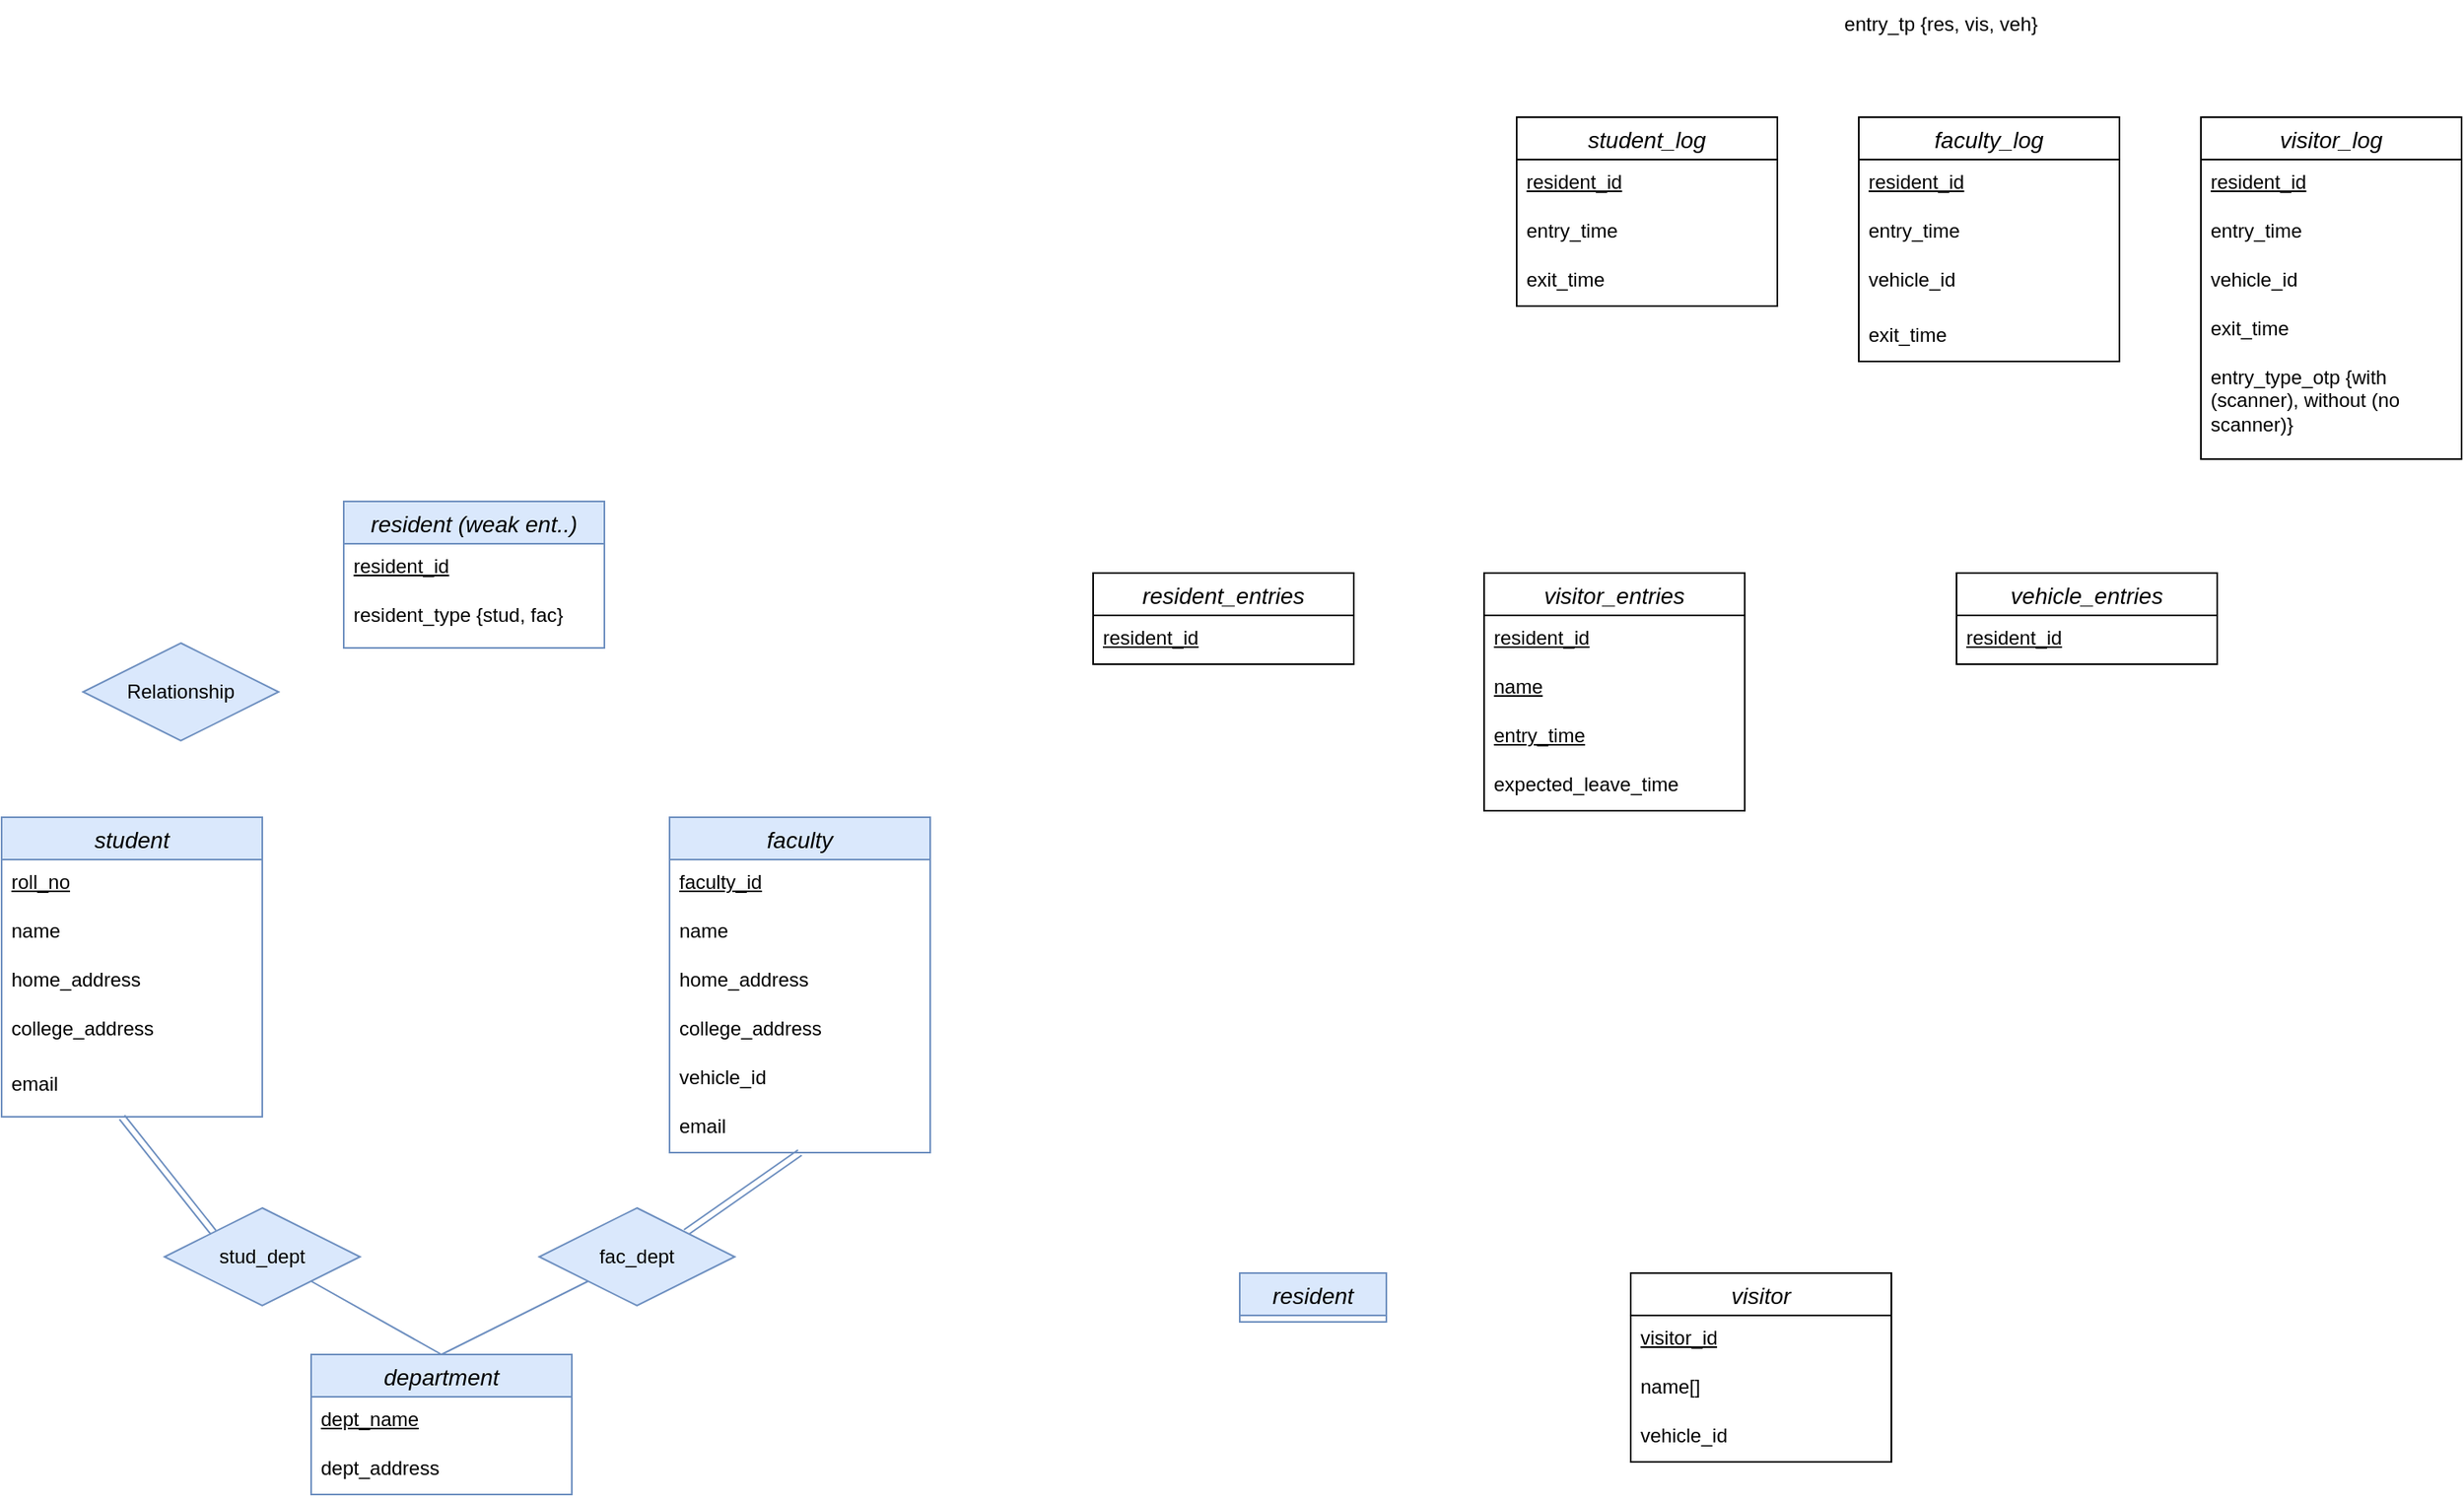 <mxfile version="26.1.0">
  <diagram id="R2lEEEUBdFMjLlhIrx00" name="Page-1">
    <mxGraphModel dx="881" dy="637" grid="1" gridSize="10" guides="1" tooltips="1" connect="1" arrows="1" fold="1" page="1" pageScale="1" pageWidth="850" pageHeight="1100" math="0" shadow="0" extFonts="Permanent Marker^https://fonts.googleapis.com/css?family=Permanent+Marker">
      <root>
        <mxCell id="0" />
        <mxCell id="1" parent="0" />
        <mxCell id="sdOK8D_c6vdAgy1qnKHL-14" value="resident (weak ent..)" style="swimlane;fontStyle=2;childLayout=stackLayout;horizontal=1;startSize=26;horizontalStack=0;resizeParent=1;resizeParentMax=0;resizeLast=0;collapsible=1;marginBottom=0;align=center;fontSize=14;fillColor=#dae8fc;strokeColor=#6c8ebf;" parent="1" vertex="1">
          <mxGeometry x="250" y="396" width="160" height="90" as="geometry">
            <mxRectangle x="250" y="396" width="90" height="30" as="alternateBounds" />
          </mxGeometry>
        </mxCell>
        <mxCell id="sdOK8D_c6vdAgy1qnKHL-15" value="&lt;u&gt;resident_id&lt;/u&gt;" style="text;strokeColor=none;fillColor=none;spacingLeft=4;spacingRight=4;overflow=hidden;rotatable=0;points=[[0,0.5],[1,0.5]];portConstraint=eastwest;fontSize=12;whiteSpace=wrap;html=1;" parent="sdOK8D_c6vdAgy1qnKHL-14" vertex="1">
          <mxGeometry y="26" width="160" height="30" as="geometry" />
        </mxCell>
        <mxCell id="sdOK8D_c6vdAgy1qnKHL-16" value="resident_type {stud, fac}" style="text;strokeColor=none;fillColor=none;spacingLeft=4;spacingRight=4;overflow=hidden;rotatable=0;points=[[0,0.5],[1,0.5]];portConstraint=eastwest;fontSize=12;whiteSpace=wrap;html=1;" parent="sdOK8D_c6vdAgy1qnKHL-14" vertex="1">
          <mxGeometry y="56" width="160" height="34" as="geometry" />
        </mxCell>
        <mxCell id="sdOK8D_c6vdAgy1qnKHL-18" value="student" style="swimlane;fontStyle=2;childLayout=stackLayout;horizontal=1;startSize=26;horizontalStack=0;resizeParent=1;resizeParentMax=0;resizeLast=0;collapsible=1;marginBottom=0;align=center;fontSize=14;fillColor=#dae8fc;strokeColor=#6c8ebf;" parent="1" vertex="1">
          <mxGeometry x="40" y="590" width="160" height="184" as="geometry" />
        </mxCell>
        <mxCell id="sdOK8D_c6vdAgy1qnKHL-19" value="&lt;u&gt;roll_no&lt;/u&gt;" style="text;strokeColor=none;fillColor=none;spacingLeft=4;spacingRight=4;overflow=hidden;rotatable=0;points=[[0,0.5],[1,0.5]];portConstraint=eastwest;fontSize=12;whiteSpace=wrap;html=1;" parent="sdOK8D_c6vdAgy1qnKHL-18" vertex="1">
          <mxGeometry y="26" width="160" height="30" as="geometry" />
        </mxCell>
        <mxCell id="sdOK8D_c6vdAgy1qnKHL-20" value="name" style="text;strokeColor=none;fillColor=none;spacingLeft=4;spacingRight=4;overflow=hidden;rotatable=0;points=[[0,0.5],[1,0.5]];portConstraint=eastwest;fontSize=12;whiteSpace=wrap;html=1;" parent="sdOK8D_c6vdAgy1qnKHL-18" vertex="1">
          <mxGeometry y="56" width="160" height="30" as="geometry" />
        </mxCell>
        <mxCell id="sdOK8D_c6vdAgy1qnKHL-23" value="home_address" style="text;strokeColor=none;fillColor=none;spacingLeft=4;spacingRight=4;overflow=hidden;rotatable=0;points=[[0,0.5],[1,0.5]];portConstraint=eastwest;fontSize=12;whiteSpace=wrap;html=1;" parent="sdOK8D_c6vdAgy1qnKHL-18" vertex="1">
          <mxGeometry y="86" width="160" height="30" as="geometry" />
        </mxCell>
        <mxCell id="sdOK8D_c6vdAgy1qnKHL-24" value="college_address" style="text;strokeColor=none;fillColor=none;spacingLeft=4;spacingRight=4;overflow=hidden;rotatable=0;points=[[0,0.5],[1,0.5]];portConstraint=eastwest;fontSize=12;whiteSpace=wrap;html=1;" parent="sdOK8D_c6vdAgy1qnKHL-18" vertex="1">
          <mxGeometry y="116" width="160" height="34" as="geometry" />
        </mxCell>
        <mxCell id="sdOK8D_c6vdAgy1qnKHL-90" value="email" style="text;strokeColor=none;fillColor=none;spacingLeft=4;spacingRight=4;overflow=hidden;rotatable=0;points=[[0,0.5],[1,0.5]];portConstraint=eastwest;fontSize=12;whiteSpace=wrap;html=1;" parent="sdOK8D_c6vdAgy1qnKHL-18" vertex="1">
          <mxGeometry y="150" width="160" height="34" as="geometry" />
        </mxCell>
        <mxCell id="sdOK8D_c6vdAgy1qnKHL-74" style="rounded=0;orthogonalLoop=1;jettySize=auto;html=1;entryX=1;entryY=0;entryDx=0;entryDy=0;shape=link;fillColor=#dae8fc;strokeColor=#6c8ebf;exitX=0.5;exitY=1;exitDx=0;exitDy=0;" parent="1" source="sdOK8D_c6vdAgy1qnKHL-25" target="sdOK8D_c6vdAgy1qnKHL-66" edge="1">
          <mxGeometry relative="1" as="geometry" />
        </mxCell>
        <mxCell id="sdOK8D_c6vdAgy1qnKHL-25" value="faculty" style="swimlane;fontStyle=2;childLayout=stackLayout;horizontal=1;startSize=26;horizontalStack=0;resizeParent=1;resizeParentMax=0;resizeLast=0;collapsible=1;marginBottom=0;align=center;fontSize=14;fillColor=#dae8fc;strokeColor=#6c8ebf;" parent="1" vertex="1">
          <mxGeometry x="450" y="590" width="160" height="206" as="geometry" />
        </mxCell>
        <mxCell id="sdOK8D_c6vdAgy1qnKHL-26" value="&lt;u&gt;faculty_id&lt;/u&gt;" style="text;strokeColor=none;fillColor=none;spacingLeft=4;spacingRight=4;overflow=hidden;rotatable=0;points=[[0,0.5],[1,0.5]];portConstraint=eastwest;fontSize=12;whiteSpace=wrap;html=1;" parent="sdOK8D_c6vdAgy1qnKHL-25" vertex="1">
          <mxGeometry y="26" width="160" height="30" as="geometry" />
        </mxCell>
        <mxCell id="sdOK8D_c6vdAgy1qnKHL-27" value="name" style="text;strokeColor=none;fillColor=none;spacingLeft=4;spacingRight=4;overflow=hidden;rotatable=0;points=[[0,0.5],[1,0.5]];portConstraint=eastwest;fontSize=12;whiteSpace=wrap;html=1;" parent="sdOK8D_c6vdAgy1qnKHL-25" vertex="1">
          <mxGeometry y="56" width="160" height="30" as="geometry" />
        </mxCell>
        <mxCell id="sdOK8D_c6vdAgy1qnKHL-29" value="home_address" style="text;strokeColor=none;fillColor=none;spacingLeft=4;spacingRight=4;overflow=hidden;rotatable=0;points=[[0,0.5],[1,0.5]];portConstraint=eastwest;fontSize=12;whiteSpace=wrap;html=1;" parent="sdOK8D_c6vdAgy1qnKHL-25" vertex="1">
          <mxGeometry y="86" width="160" height="30" as="geometry" />
        </mxCell>
        <mxCell id="sdOK8D_c6vdAgy1qnKHL-30" value="college_address" style="text;strokeColor=none;fillColor=none;spacingLeft=4;spacingRight=4;overflow=hidden;rotatable=0;points=[[0,0.5],[1,0.5]];portConstraint=eastwest;fontSize=12;whiteSpace=wrap;html=1;" parent="sdOK8D_c6vdAgy1qnKHL-25" vertex="1">
          <mxGeometry y="116" width="160" height="30" as="geometry" />
        </mxCell>
        <mxCell id="sdOK8D_c6vdAgy1qnKHL-75" value="vehicle_id" style="text;strokeColor=none;fillColor=none;spacingLeft=4;spacingRight=4;overflow=hidden;rotatable=0;points=[[0,0.5],[1,0.5]];portConstraint=eastwest;fontSize=12;whiteSpace=wrap;html=1;" parent="sdOK8D_c6vdAgy1qnKHL-25" vertex="1">
          <mxGeometry y="146" width="160" height="30" as="geometry" />
        </mxCell>
        <mxCell id="sdOK8D_c6vdAgy1qnKHL-91" value="email" style="text;strokeColor=none;fillColor=none;spacingLeft=4;spacingRight=4;overflow=hidden;rotatable=0;points=[[0,0.5],[1,0.5]];portConstraint=eastwest;fontSize=12;whiteSpace=wrap;html=1;" parent="sdOK8D_c6vdAgy1qnKHL-25" vertex="1">
          <mxGeometry y="176" width="160" height="30" as="geometry" />
        </mxCell>
        <mxCell id="sdOK8D_c6vdAgy1qnKHL-31" value="student_log" style="swimlane;fontStyle=2;childLayout=stackLayout;horizontal=1;startSize=26;horizontalStack=0;resizeParent=1;resizeParentMax=0;resizeLast=0;collapsible=1;marginBottom=0;align=center;fontSize=14;" parent="1" vertex="1">
          <mxGeometry x="970" y="160" width="160" height="116" as="geometry" />
        </mxCell>
        <mxCell id="sdOK8D_c6vdAgy1qnKHL-32" value="&lt;u&gt;resident_id&lt;/u&gt;" style="text;strokeColor=none;fillColor=none;spacingLeft=4;spacingRight=4;overflow=hidden;rotatable=0;points=[[0,0.5],[1,0.5]];portConstraint=eastwest;fontSize=12;whiteSpace=wrap;html=1;" parent="sdOK8D_c6vdAgy1qnKHL-31" vertex="1">
          <mxGeometry y="26" width="160" height="30" as="geometry" />
        </mxCell>
        <mxCell id="sdOK8D_c6vdAgy1qnKHL-52" value="entry_time" style="text;strokeColor=none;fillColor=none;spacingLeft=4;spacingRight=4;overflow=hidden;rotatable=0;points=[[0,0.5],[1,0.5]];portConstraint=eastwest;fontSize=12;whiteSpace=wrap;html=1;" parent="sdOK8D_c6vdAgy1qnKHL-31" vertex="1">
          <mxGeometry y="56" width="160" height="30" as="geometry" />
        </mxCell>
        <mxCell id="sdOK8D_c6vdAgy1qnKHL-62" value="exit_time" style="text;strokeColor=none;fillColor=none;spacingLeft=4;spacingRight=4;overflow=hidden;rotatable=0;points=[[0,0.5],[1,0.5]];portConstraint=eastwest;fontSize=12;whiteSpace=wrap;html=1;" parent="sdOK8D_c6vdAgy1qnKHL-31" vertex="1">
          <mxGeometry y="86" width="160" height="30" as="geometry" />
        </mxCell>
        <mxCell id="sdOK8D_c6vdAgy1qnKHL-34" value="resident_entries" style="swimlane;fontStyle=2;childLayout=stackLayout;horizontal=1;startSize=26;horizontalStack=0;resizeParent=1;resizeParentMax=0;resizeLast=0;collapsible=1;marginBottom=0;align=center;fontSize=14;" parent="1" vertex="1">
          <mxGeometry x="710" y="440" width="160" height="56" as="geometry" />
        </mxCell>
        <mxCell id="sdOK8D_c6vdAgy1qnKHL-35" value="&lt;u&gt;resident_id&lt;/u&gt;" style="text;strokeColor=none;fillColor=none;spacingLeft=4;spacingRight=4;overflow=hidden;rotatable=0;points=[[0,0.5],[1,0.5]];portConstraint=eastwest;fontSize=12;whiteSpace=wrap;html=1;" parent="sdOK8D_c6vdAgy1qnKHL-34" vertex="1">
          <mxGeometry y="26" width="160" height="30" as="geometry" />
        </mxCell>
        <mxCell id="sdOK8D_c6vdAgy1qnKHL-37" value="visitor_entries" style="swimlane;fontStyle=2;childLayout=stackLayout;horizontal=1;startSize=26;horizontalStack=0;resizeParent=1;resizeParentMax=0;resizeLast=0;collapsible=1;marginBottom=0;align=center;fontSize=14;" parent="1" vertex="1">
          <mxGeometry x="950" y="440" width="160" height="146" as="geometry" />
        </mxCell>
        <mxCell id="sdOK8D_c6vdAgy1qnKHL-38" value="&lt;u&gt;resident_id&lt;/u&gt;" style="text;strokeColor=none;fillColor=none;spacingLeft=4;spacingRight=4;overflow=hidden;rotatable=0;points=[[0,0.5],[1,0.5]];portConstraint=eastwest;fontSize=12;whiteSpace=wrap;html=1;" parent="sdOK8D_c6vdAgy1qnKHL-37" vertex="1">
          <mxGeometry y="26" width="160" height="30" as="geometry" />
        </mxCell>
        <mxCell id="sdOK8D_c6vdAgy1qnKHL-69" value="&lt;u&gt;name&lt;/u&gt;" style="text;strokeColor=none;fillColor=none;spacingLeft=4;spacingRight=4;overflow=hidden;rotatable=0;points=[[0,0.5],[1,0.5]];portConstraint=eastwest;fontSize=12;whiteSpace=wrap;html=1;" parent="sdOK8D_c6vdAgy1qnKHL-37" vertex="1">
          <mxGeometry y="56" width="160" height="30" as="geometry" />
        </mxCell>
        <mxCell id="sdOK8D_c6vdAgy1qnKHL-70" value="&lt;u&gt;entry_time&lt;/u&gt;" style="text;strokeColor=none;fillColor=none;spacingLeft=4;spacingRight=4;overflow=hidden;rotatable=0;points=[[0,0.5],[1,0.5]];portConstraint=eastwest;fontSize=12;whiteSpace=wrap;html=1;" parent="sdOK8D_c6vdAgy1qnKHL-37" vertex="1">
          <mxGeometry y="86" width="160" height="30" as="geometry" />
        </mxCell>
        <mxCell id="sdOK8D_c6vdAgy1qnKHL-76" value="expected_leave_time" style="text;strokeColor=none;fillColor=none;spacingLeft=4;spacingRight=4;overflow=hidden;rotatable=0;points=[[0,0.5],[1,0.5]];portConstraint=eastwest;fontSize=12;whiteSpace=wrap;html=1;" parent="sdOK8D_c6vdAgy1qnKHL-37" vertex="1">
          <mxGeometry y="116" width="160" height="30" as="geometry" />
        </mxCell>
        <mxCell id="sdOK8D_c6vdAgy1qnKHL-40" value="vehicle_entries" style="swimlane;fontStyle=2;childLayout=stackLayout;horizontal=1;startSize=26;horizontalStack=0;resizeParent=1;resizeParentMax=0;resizeLast=0;collapsible=1;marginBottom=0;align=center;fontSize=14;" parent="1" vertex="1">
          <mxGeometry x="1240" y="440" width="160" height="56" as="geometry" />
        </mxCell>
        <mxCell id="sdOK8D_c6vdAgy1qnKHL-41" value="&lt;u&gt;resident_id&lt;/u&gt;" style="text;strokeColor=none;fillColor=none;spacingLeft=4;spacingRight=4;overflow=hidden;rotatable=0;points=[[0,0.5],[1,0.5]];portConstraint=eastwest;fontSize=12;whiteSpace=wrap;html=1;" parent="sdOK8D_c6vdAgy1qnKHL-40" vertex="1">
          <mxGeometry y="26" width="160" height="30" as="geometry" />
        </mxCell>
        <mxCell id="sdOK8D_c6vdAgy1qnKHL-46" value="visitor" style="swimlane;fontStyle=2;childLayout=stackLayout;horizontal=1;startSize=26;horizontalStack=0;resizeParent=1;resizeParentMax=0;resizeLast=0;collapsible=1;marginBottom=0;align=center;fontSize=14;" parent="1" vertex="1">
          <mxGeometry x="1040" y="870" width="160" height="116" as="geometry" />
        </mxCell>
        <mxCell id="sdOK8D_c6vdAgy1qnKHL-47" value="&lt;u&gt;visitor_id&lt;/u&gt;" style="text;strokeColor=none;fillColor=none;spacingLeft=4;spacingRight=4;overflow=hidden;rotatable=0;points=[[0,0.5],[1,0.5]];portConstraint=eastwest;fontSize=12;whiteSpace=wrap;html=1;" parent="sdOK8D_c6vdAgy1qnKHL-46" vertex="1">
          <mxGeometry y="26" width="160" height="30" as="geometry" />
        </mxCell>
        <mxCell id="sdOK8D_c6vdAgy1qnKHL-48" value="name[]" style="text;strokeColor=none;fillColor=none;spacingLeft=4;spacingRight=4;overflow=hidden;rotatable=0;points=[[0,0.5],[1,0.5]];portConstraint=eastwest;fontSize=12;whiteSpace=wrap;html=1;" parent="sdOK8D_c6vdAgy1qnKHL-46" vertex="1">
          <mxGeometry y="56" width="160" height="30" as="geometry" />
        </mxCell>
        <mxCell id="sdOK8D_c6vdAgy1qnKHL-49" value="vehicle_id" style="text;strokeColor=none;fillColor=none;spacingLeft=4;spacingRight=4;overflow=hidden;rotatable=0;points=[[0,0.5],[1,0.5]];portConstraint=eastwest;fontSize=12;whiteSpace=wrap;html=1;" parent="sdOK8D_c6vdAgy1qnKHL-46" vertex="1">
          <mxGeometry y="86" width="160" height="30" as="geometry" />
        </mxCell>
        <mxCell id="sdOK8D_c6vdAgy1qnKHL-54" value="department" style="swimlane;fontStyle=2;childLayout=stackLayout;horizontal=1;startSize=26;horizontalStack=0;resizeParent=1;resizeParentMax=0;resizeLast=0;collapsible=1;marginBottom=0;align=center;fontSize=14;fillColor=#dae8fc;strokeColor=#6c8ebf;" parent="1" vertex="1">
          <mxGeometry x="230" y="920" width="160" height="86" as="geometry" />
        </mxCell>
        <mxCell id="sdOK8D_c6vdAgy1qnKHL-55" value="&lt;u&gt;dept_name&lt;/u&gt;" style="text;strokeColor=none;fillColor=none;spacingLeft=4;spacingRight=4;overflow=hidden;rotatable=0;points=[[0,0.5],[1,0.5]];portConstraint=eastwest;fontSize=12;whiteSpace=wrap;html=1;" parent="sdOK8D_c6vdAgy1qnKHL-54" vertex="1">
          <mxGeometry y="26" width="160" height="30" as="geometry" />
        </mxCell>
        <mxCell id="sdOK8D_c6vdAgy1qnKHL-57" value="dept_address" style="text;strokeColor=none;fillColor=none;spacingLeft=4;spacingRight=4;overflow=hidden;rotatable=0;points=[[0,0.5],[1,0.5]];portConstraint=eastwest;fontSize=12;whiteSpace=wrap;html=1;" parent="sdOK8D_c6vdAgy1qnKHL-54" vertex="1">
          <mxGeometry y="56" width="160" height="30" as="geometry" />
        </mxCell>
        <mxCell id="sdOK8D_c6vdAgy1qnKHL-65" style="rounded=0;orthogonalLoop=1;jettySize=auto;html=1;exitX=1;exitY=1;exitDx=0;exitDy=0;entryX=0.5;entryY=0;entryDx=0;entryDy=0;endArrow=none;startFill=0;fillColor=#dae8fc;strokeColor=#6c8ebf;" parent="1" source="sdOK8D_c6vdAgy1qnKHL-63" target="sdOK8D_c6vdAgy1qnKHL-54" edge="1">
          <mxGeometry relative="1" as="geometry" />
        </mxCell>
        <mxCell id="sdOK8D_c6vdAgy1qnKHL-63" value="stud_dept" style="shape=rhombus;perimeter=rhombusPerimeter;whiteSpace=wrap;html=1;align=center;fillColor=#dae8fc;strokeColor=#6c8ebf;" parent="1" vertex="1">
          <mxGeometry x="140" y="830" width="120" height="60" as="geometry" />
        </mxCell>
        <mxCell id="sdOK8D_c6vdAgy1qnKHL-64" style="rounded=0;orthogonalLoop=1;jettySize=auto;html=1;exitX=0;exitY=0;exitDx=0;exitDy=0;entryX=0.462;entryY=1.009;entryDx=0;entryDy=0;endArrow=none;startFill=0;shape=link;entryPerimeter=0;fillColor=#dae8fc;strokeColor=#6c8ebf;" parent="1" source="sdOK8D_c6vdAgy1qnKHL-63" target="sdOK8D_c6vdAgy1qnKHL-90" edge="1">
          <mxGeometry relative="1" as="geometry" />
        </mxCell>
        <mxCell id="sdOK8D_c6vdAgy1qnKHL-67" style="rounded=0;orthogonalLoop=1;jettySize=auto;html=1;exitX=0;exitY=1;exitDx=0;exitDy=0;entryX=0.5;entryY=0;entryDx=0;entryDy=0;endArrow=none;startFill=0;fillColor=#dae8fc;strokeColor=#6c8ebf;" parent="1" source="sdOK8D_c6vdAgy1qnKHL-66" target="sdOK8D_c6vdAgy1qnKHL-54" edge="1">
          <mxGeometry relative="1" as="geometry" />
        </mxCell>
        <mxCell id="sdOK8D_c6vdAgy1qnKHL-66" value="fac_dept" style="shape=rhombus;perimeter=rhombusPerimeter;whiteSpace=wrap;html=1;align=center;fillColor=#dae8fc;strokeColor=#6c8ebf;" parent="1" vertex="1">
          <mxGeometry x="370" y="830" width="120" height="60" as="geometry" />
        </mxCell>
        <mxCell id="sdOK8D_c6vdAgy1qnKHL-71" value="resident" style="swimlane;fontStyle=2;childLayout=stackLayout;horizontal=1;startSize=26;horizontalStack=0;resizeParent=1;resizeParentMax=0;resizeLast=0;collapsible=1;marginBottom=0;align=center;fontSize=14;fillColor=#dae8fc;strokeColor=#6c8ebf;" parent="1" vertex="1" collapsed="1">
          <mxGeometry x="800" y="870" width="90" height="30" as="geometry">
            <mxRectangle x="800" y="870" width="160" height="100" as="alternateBounds" />
          </mxGeometry>
        </mxCell>
        <mxCell id="sdOK8D_c6vdAgy1qnKHL-72" value="&lt;u&gt;resident_id&lt;/u&gt;" style="text;strokeColor=none;fillColor=none;spacingLeft=4;spacingRight=4;overflow=hidden;rotatable=0;points=[[0,0.5],[1,0.5]];portConstraint=eastwest;fontSize=12;whiteSpace=wrap;html=1;" parent="sdOK8D_c6vdAgy1qnKHL-71" vertex="1">
          <mxGeometry y="26" width="160" height="30" as="geometry" />
        </mxCell>
        <mxCell id="sdOK8D_c6vdAgy1qnKHL-73" value="resident_type {stud, fac, worker}" style="text;strokeColor=none;fillColor=none;spacingLeft=4;spacingRight=4;overflow=hidden;rotatable=0;points=[[0,0.5],[1,0.5]];portConstraint=eastwest;fontSize=12;whiteSpace=wrap;html=1;" parent="sdOK8D_c6vdAgy1qnKHL-71" vertex="1">
          <mxGeometry y="56" width="160" height="44" as="geometry" />
        </mxCell>
        <mxCell id="sdOK8D_c6vdAgy1qnKHL-77" value="faculty_log" style="swimlane;fontStyle=2;childLayout=stackLayout;horizontal=1;startSize=26;horizontalStack=0;resizeParent=1;resizeParentMax=0;resizeLast=0;collapsible=1;marginBottom=0;align=center;fontSize=14;" parent="1" vertex="1">
          <mxGeometry x="1180" y="160" width="160" height="150" as="geometry" />
        </mxCell>
        <mxCell id="sdOK8D_c6vdAgy1qnKHL-78" value="&lt;u&gt;resident_id&lt;/u&gt;" style="text;strokeColor=none;fillColor=none;spacingLeft=4;spacingRight=4;overflow=hidden;rotatable=0;points=[[0,0.5],[1,0.5]];portConstraint=eastwest;fontSize=12;whiteSpace=wrap;html=1;" parent="sdOK8D_c6vdAgy1qnKHL-77" vertex="1">
          <mxGeometry y="26" width="160" height="30" as="geometry" />
        </mxCell>
        <mxCell id="sdOK8D_c6vdAgy1qnKHL-79" value="entry_time" style="text;strokeColor=none;fillColor=none;spacingLeft=4;spacingRight=4;overflow=hidden;rotatable=0;points=[[0,0.5],[1,0.5]];portConstraint=eastwest;fontSize=12;whiteSpace=wrap;html=1;" parent="sdOK8D_c6vdAgy1qnKHL-77" vertex="1">
          <mxGeometry y="56" width="160" height="30" as="geometry" />
        </mxCell>
        <mxCell id="sdOK8D_c6vdAgy1qnKHL-80" value="vehicle_id" style="text;strokeColor=none;fillColor=none;spacingLeft=4;spacingRight=4;overflow=hidden;rotatable=0;points=[[0,0.5],[1,0.5]];portConstraint=eastwest;fontSize=12;whiteSpace=wrap;html=1;" parent="sdOK8D_c6vdAgy1qnKHL-77" vertex="1">
          <mxGeometry y="86" width="160" height="34" as="geometry" />
        </mxCell>
        <mxCell id="sdOK8D_c6vdAgy1qnKHL-81" value="exit_time" style="text;strokeColor=none;fillColor=none;spacingLeft=4;spacingRight=4;overflow=hidden;rotatable=0;points=[[0,0.5],[1,0.5]];portConstraint=eastwest;fontSize=12;whiteSpace=wrap;html=1;" parent="sdOK8D_c6vdAgy1qnKHL-77" vertex="1">
          <mxGeometry y="120" width="160" height="30" as="geometry" />
        </mxCell>
        <mxCell id="sdOK8D_c6vdAgy1qnKHL-82" value="visitor_log" style="swimlane;fontStyle=2;childLayout=stackLayout;horizontal=1;startSize=26;horizontalStack=0;resizeParent=1;resizeParentMax=0;resizeLast=0;collapsible=1;marginBottom=0;align=center;fontSize=14;" parent="1" vertex="1">
          <mxGeometry x="1390" y="160" width="160" height="210" as="geometry" />
        </mxCell>
        <mxCell id="sdOK8D_c6vdAgy1qnKHL-83" value="&lt;u&gt;resident_id&lt;/u&gt;" style="text;strokeColor=none;fillColor=none;spacingLeft=4;spacingRight=4;overflow=hidden;rotatable=0;points=[[0,0.5],[1,0.5]];portConstraint=eastwest;fontSize=12;whiteSpace=wrap;html=1;" parent="sdOK8D_c6vdAgy1qnKHL-82" vertex="1">
          <mxGeometry y="26" width="160" height="30" as="geometry" />
        </mxCell>
        <mxCell id="sdOK8D_c6vdAgy1qnKHL-84" value="entry_time" style="text;strokeColor=none;fillColor=none;spacingLeft=4;spacingRight=4;overflow=hidden;rotatable=0;points=[[0,0.5],[1,0.5]];portConstraint=eastwest;fontSize=12;whiteSpace=wrap;html=1;" parent="sdOK8D_c6vdAgy1qnKHL-82" vertex="1">
          <mxGeometry y="56" width="160" height="30" as="geometry" />
        </mxCell>
        <mxCell id="sdOK8D_c6vdAgy1qnKHL-86" value="vehicle_id" style="text;strokeColor=none;fillColor=none;spacingLeft=4;spacingRight=4;overflow=hidden;rotatable=0;points=[[0,0.5],[1,0.5]];portConstraint=eastwest;fontSize=12;whiteSpace=wrap;html=1;" parent="sdOK8D_c6vdAgy1qnKHL-82" vertex="1">
          <mxGeometry y="86" width="160" height="30" as="geometry" />
        </mxCell>
        <mxCell id="sdOK8D_c6vdAgy1qnKHL-87" value="exit_time" style="text;strokeColor=none;fillColor=none;spacingLeft=4;spacingRight=4;overflow=hidden;rotatable=0;points=[[0,0.5],[1,0.5]];portConstraint=eastwest;fontSize=12;whiteSpace=wrap;html=1;" parent="sdOK8D_c6vdAgy1qnKHL-82" vertex="1">
          <mxGeometry y="116" width="160" height="30" as="geometry" />
        </mxCell>
        <mxCell id="sdOK8D_c6vdAgy1qnKHL-89" value="entry_type_otp {with (scanner), without (no scanner)}" style="text;strokeColor=none;fillColor=none;spacingLeft=4;spacingRight=4;overflow=hidden;rotatable=0;points=[[0,0.5],[1,0.5]];portConstraint=eastwest;fontSize=12;whiteSpace=wrap;html=1;" parent="sdOK8D_c6vdAgy1qnKHL-82" vertex="1">
          <mxGeometry y="146" width="160" height="64" as="geometry" />
        </mxCell>
        <mxCell id="sdOK8D_c6vdAgy1qnKHL-88" value="entry_tp {res, vis, veh}" style="text;html=1;align=center;verticalAlign=middle;resizable=0;points=[];autosize=1;strokeColor=none;fillColor=none;" parent="1" vertex="1">
          <mxGeometry x="1160" y="88" width="140" height="30" as="geometry" />
        </mxCell>
        <mxCell id="Z7LDG79j3NjasXDvrG4u-1" value="Relationship" style="shape=rhombus;perimeter=rhombusPerimeter;whiteSpace=wrap;html=1;align=center;fillColor=#dae8fc;strokeColor=#6c8ebf;" vertex="1" parent="1">
          <mxGeometry x="90" y="483" width="120" height="60" as="geometry" />
        </mxCell>
      </root>
    </mxGraphModel>
  </diagram>
</mxfile>
